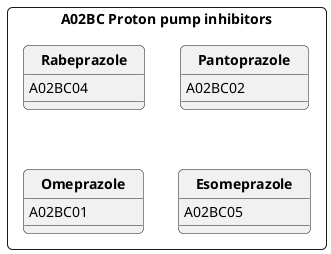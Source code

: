 @startuml

hide stereotype
hide circle
skinparam linetype polyline
skinparam roundCorner 10






rectangle "A02BC Proton pump inhibitors" {

class "**    Rabeprazole    **" {
A02BC04    
}

class "**    Pantoprazole    **" {
A02BC02
}

class "**    Omeprazole    **" {
    A02BC01
}

class "**    Esomeprazole**    "{
A02BC05    
}

/'
package "Restricted Medication Hospital A"{
    object 1
    object 3
}

package "Restricted Medication Hospital B"{
    object "1" as 1b
    object 2
}
'/

}
@enduml